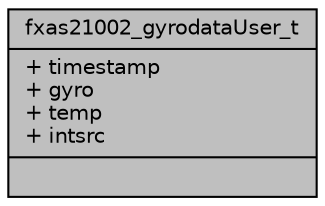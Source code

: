 digraph "fxas21002_gyrodataUser_t"
{
  edge [fontname="Helvetica",fontsize="10",labelfontname="Helvetica",labelfontsize="10"];
  node [fontname="Helvetica",fontsize="10",shape=record];
  Node1 [label="{fxas21002_gyrodataUser_t\n|+ timestamp\l+ gyro\l+ temp\l+ intsrc\l|}",height=0.2,width=0.4,color="black", fillcolor="grey75", style="filled", fontcolor="black"];
}
